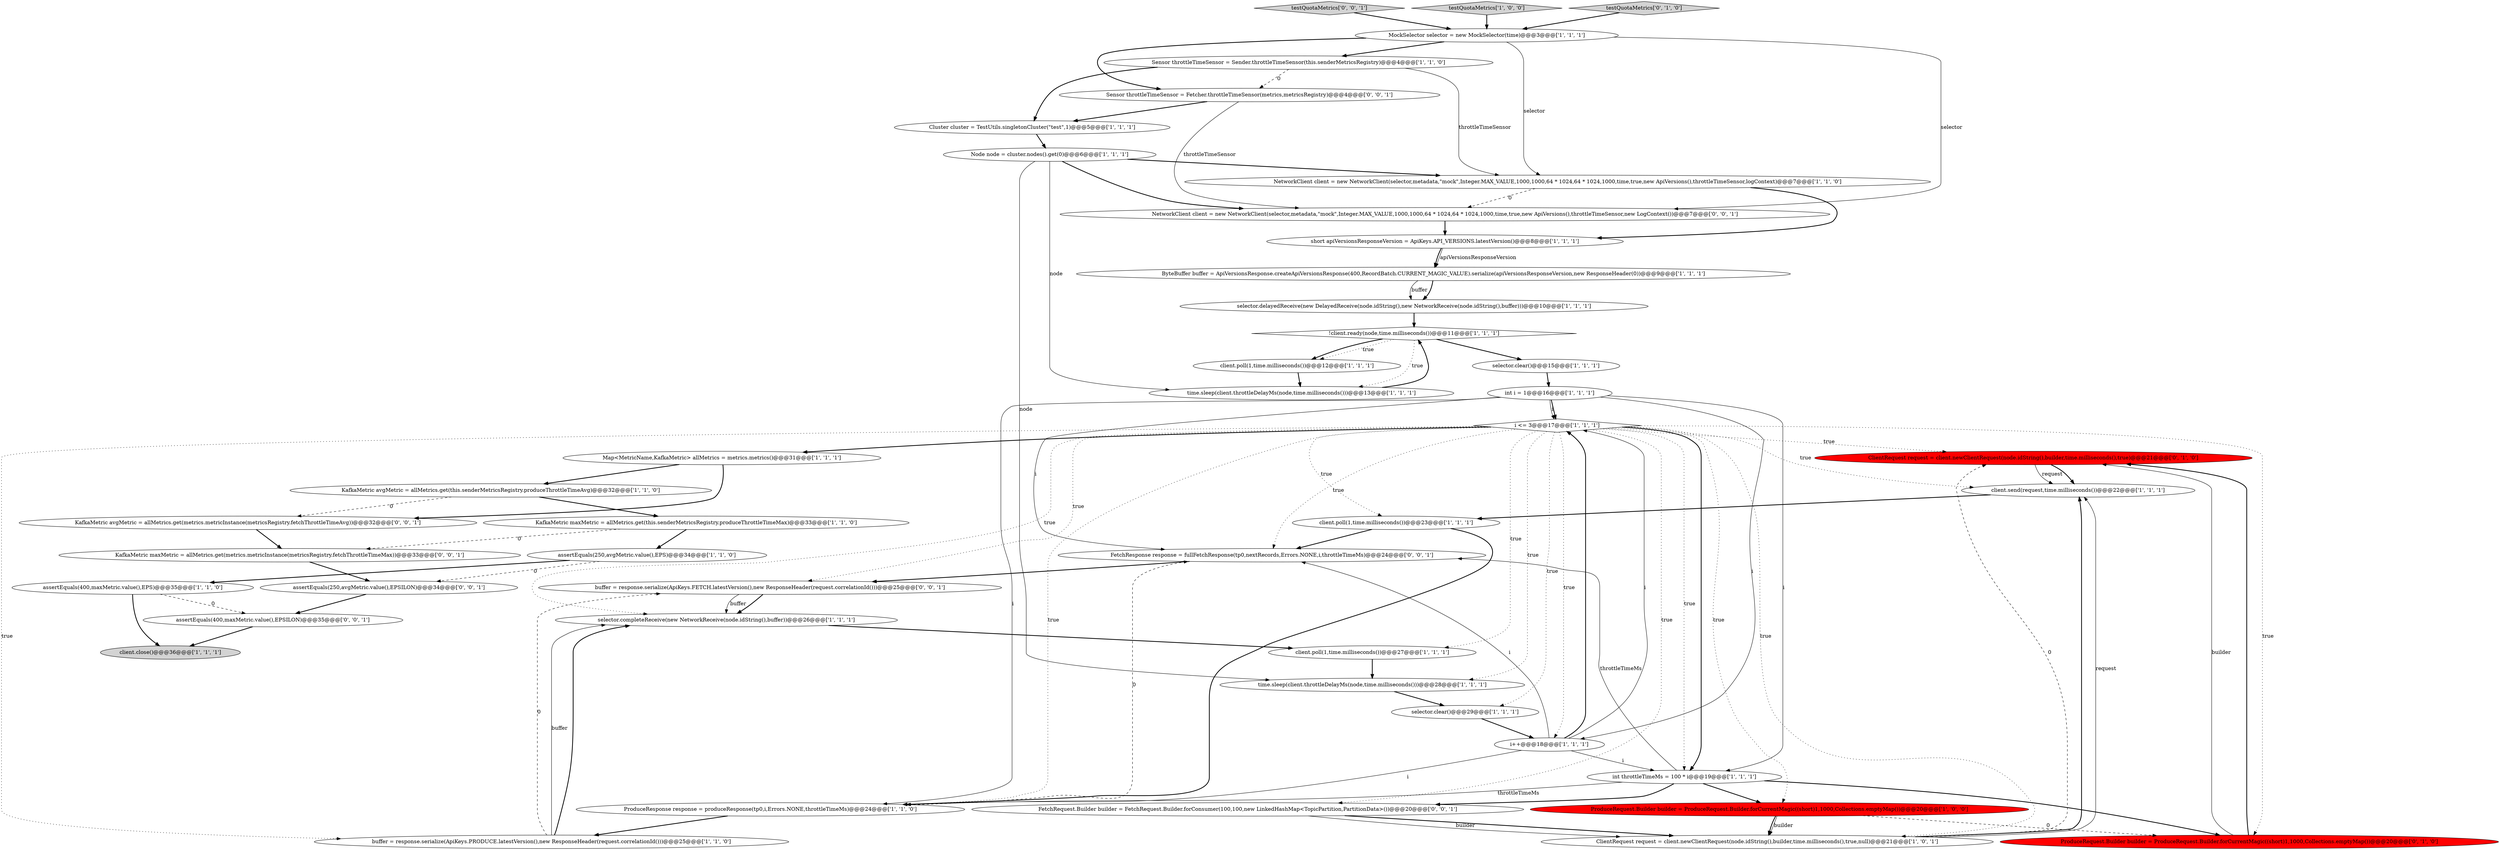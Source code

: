 digraph {
42 [style = filled, label = "assertEquals(400,maxMetric.value(),EPSILON)@@@35@@@['0', '0', '1']", fillcolor = white, shape = ellipse image = "AAA0AAABBB3BBB"];
38 [style = filled, label = "testQuotaMetrics['0', '0', '1']", fillcolor = lightgray, shape = diamond image = "AAA0AAABBB3BBB"];
35 [style = filled, label = "ClientRequest request = client.newClientRequest(node.idString(),builder,time.milliseconds(),true)@@@21@@@['0', '1', '0']", fillcolor = red, shape = ellipse image = "AAA1AAABBB2BBB"];
26 [style = filled, label = "client.close()@@@36@@@['1', '1', '1']", fillcolor = lightgray, shape = ellipse image = "AAA0AAABBB1BBB"];
10 [style = filled, label = "KafkaMetric avgMetric = allMetrics.get(this.senderMetricsRegistry.produceThrottleTimeAvg)@@@32@@@['1', '1', '0']", fillcolor = white, shape = ellipse image = "AAA0AAABBB1BBB"];
39 [style = filled, label = "buffer = response.serialize(ApiKeys.FETCH.latestVersion(),new ResponseHeader(request.correlationId()))@@@25@@@['0', '0', '1']", fillcolor = white, shape = ellipse image = "AAA0AAABBB3BBB"];
43 [style = filled, label = "FetchResponse response = fullFetchResponse(tp0,nextRecords,Errors.NONE,i,throttleTimeMs)@@@24@@@['0', '0', '1']", fillcolor = white, shape = ellipse image = "AAA0AAABBB3BBB"];
13 [style = filled, label = "Map<MetricName,KafkaMetric> allMetrics = metrics.metrics()@@@31@@@['1', '1', '1']", fillcolor = white, shape = ellipse image = "AAA0AAABBB1BBB"];
18 [style = filled, label = "ProduceRequest.Builder builder = ProduceRequest.Builder.forCurrentMagic((short)1,1000,Collections.emptyMap())@@@20@@@['1', '0', '0']", fillcolor = red, shape = ellipse image = "AAA1AAABBB1BBB"];
23 [style = filled, label = "time.sleep(client.throttleDelayMs(node,time.milliseconds()))@@@13@@@['1', '1', '1']", fillcolor = white, shape = ellipse image = "AAA0AAABBB1BBB"];
25 [style = filled, label = "i++@@@18@@@['1', '1', '1']", fillcolor = white, shape = ellipse image = "AAA0AAABBB1BBB"];
15 [style = filled, label = "selector.clear()@@@15@@@['1', '1', '1']", fillcolor = white, shape = ellipse image = "AAA0AAABBB1BBB"];
3 [style = filled, label = "testQuotaMetrics['1', '0', '0']", fillcolor = lightgray, shape = diamond image = "AAA0AAABBB1BBB"];
20 [style = filled, label = "MockSelector selector = new MockSelector(time)@@@3@@@['1', '1', '1']", fillcolor = white, shape = ellipse image = "AAA0AAABBB1BBB"];
4 [style = filled, label = "buffer = response.serialize(ApiKeys.PRODUCE.latestVersion(),new ResponseHeader(request.correlationId()))@@@25@@@['1', '1', '0']", fillcolor = white, shape = ellipse image = "AAA0AAABBB1BBB"];
7 [style = filled, label = "client.poll(1,time.milliseconds())@@@27@@@['1', '1', '1']", fillcolor = white, shape = ellipse image = "AAA0AAABBB1BBB"];
19 [style = filled, label = "!client.ready(node,time.milliseconds())@@@11@@@['1', '1', '1']", fillcolor = white, shape = diamond image = "AAA0AAABBB1BBB"];
40 [style = filled, label = "KafkaMetric avgMetric = allMetrics.get(metrics.metricInstance(metricsRegistry.fetchThrottleTimeAvg))@@@32@@@['0', '0', '1']", fillcolor = white, shape = ellipse image = "AAA0AAABBB3BBB"];
22 [style = filled, label = "client.poll(1,time.milliseconds())@@@12@@@['1', '1', '1']", fillcolor = white, shape = ellipse image = "AAA0AAABBB1BBB"];
28 [style = filled, label = "Cluster cluster = TestUtils.singletonCluster(\"test\",1)@@@5@@@['1', '1', '1']", fillcolor = white, shape = ellipse image = "AAA0AAABBB1BBB"];
37 [style = filled, label = "FetchRequest.Builder builder = FetchRequest.Builder.forConsumer(100,100,new LinkedHashMap<TopicPartition,PartitionData>())@@@20@@@['0', '0', '1']", fillcolor = white, shape = ellipse image = "AAA0AAABBB3BBB"];
17 [style = filled, label = "assertEquals(250,avgMetric.value(),EPS)@@@34@@@['1', '1', '0']", fillcolor = white, shape = ellipse image = "AAA0AAABBB1BBB"];
30 [style = filled, label = "NetworkClient client = new NetworkClient(selector,metadata,\"mock\",Integer.MAX_VALUE,1000,1000,64 * 1024,64 * 1024,1000,time,true,new ApiVersions(),throttleTimeSensor,logContext)@@@7@@@['1', '1', '0']", fillcolor = white, shape = ellipse image = "AAA0AAABBB1BBB"];
5 [style = filled, label = "selector.delayedReceive(new DelayedReceive(node.idString(),new NetworkReceive(node.idString(),buffer)))@@@10@@@['1', '1', '1']", fillcolor = white, shape = ellipse image = "AAA0AAABBB1BBB"];
8 [style = filled, label = "time.sleep(client.throttleDelayMs(node,time.milliseconds()))@@@28@@@['1', '1', '1']", fillcolor = white, shape = ellipse image = "AAA0AAABBB1BBB"];
16 [style = filled, label = "ByteBuffer buffer = ApiVersionsResponse.createApiVersionsResponse(400,RecordBatch.CURRENT_MAGIC_VALUE).serialize(apiVersionsResponseVersion,new ResponseHeader(0))@@@9@@@['1', '1', '1']", fillcolor = white, shape = ellipse image = "AAA0AAABBB1BBB"];
24 [style = filled, label = "Sensor throttleTimeSensor = Sender.throttleTimeSensor(this.senderMetricsRegistry)@@@4@@@['1', '1', '0']", fillcolor = white, shape = ellipse image = "AAA0AAABBB1BBB"];
27 [style = filled, label = "KafkaMetric maxMetric = allMetrics.get(this.senderMetricsRegistry.produceThrottleTimeMax)@@@33@@@['1', '1', '0']", fillcolor = white, shape = ellipse image = "AAA0AAABBB1BBB"];
29 [style = filled, label = "client.poll(1,time.milliseconds())@@@23@@@['1', '1', '1']", fillcolor = white, shape = ellipse image = "AAA0AAABBB1BBB"];
14 [style = filled, label = "i <= 3@@@17@@@['1', '1', '1']", fillcolor = white, shape = diamond image = "AAA0AAABBB1BBB"];
33 [style = filled, label = "ProduceRequest.Builder builder = ProduceRequest.Builder.forCurrentMagic((short)1,1000,Collections.emptyMap())@@@20@@@['0', '1', '0']", fillcolor = red, shape = ellipse image = "AAA1AAABBB2BBB"];
32 [style = filled, label = "short apiVersionsResponseVersion = ApiKeys.API_VERSIONS.latestVersion()@@@8@@@['1', '1', '1']", fillcolor = white, shape = ellipse image = "AAA0AAABBB1BBB"];
11 [style = filled, label = "client.send(request,time.milliseconds())@@@22@@@['1', '1', '1']", fillcolor = white, shape = ellipse image = "AAA0AAABBB1BBB"];
2 [style = filled, label = "selector.clear()@@@29@@@['1', '1', '1']", fillcolor = white, shape = ellipse image = "AAA0AAABBB1BBB"];
44 [style = filled, label = "KafkaMetric maxMetric = allMetrics.get(metrics.metricInstance(metricsRegistry.fetchThrottleTimeMax))@@@33@@@['0', '0', '1']", fillcolor = white, shape = ellipse image = "AAA0AAABBB3BBB"];
9 [style = filled, label = "ProduceResponse response = produceResponse(tp0,i,Errors.NONE,throttleTimeMs)@@@24@@@['1', '1', '0']", fillcolor = white, shape = ellipse image = "AAA0AAABBB1BBB"];
6 [style = filled, label = "assertEquals(400,maxMetric.value(),EPS)@@@35@@@['1', '1', '0']", fillcolor = white, shape = ellipse image = "AAA0AAABBB1BBB"];
36 [style = filled, label = "NetworkClient client = new NetworkClient(selector,metadata,\"mock\",Integer.MAX_VALUE,1000,1000,64 * 1024,64 * 1024,1000,time,true,new ApiVersions(),throttleTimeSensor,new LogContext())@@@7@@@['0', '0', '1']", fillcolor = white, shape = ellipse image = "AAA0AAABBB3BBB"];
34 [style = filled, label = "testQuotaMetrics['0', '1', '0']", fillcolor = lightgray, shape = diamond image = "AAA0AAABBB2BBB"];
41 [style = filled, label = "assertEquals(250,avgMetric.value(),EPSILON)@@@34@@@['0', '0', '1']", fillcolor = white, shape = ellipse image = "AAA0AAABBB3BBB"];
0 [style = filled, label = "Node node = cluster.nodes().get(0)@@@6@@@['1', '1', '1']", fillcolor = white, shape = ellipse image = "AAA0AAABBB1BBB"];
1 [style = filled, label = "ClientRequest request = client.newClientRequest(node.idString(),builder,time.milliseconds(),true,null)@@@21@@@['1', '0', '1']", fillcolor = white, shape = ellipse image = "AAA0AAABBB1BBB"];
21 [style = filled, label = "selector.completeReceive(new NetworkReceive(node.idString(),buffer))@@@26@@@['1', '1', '1']", fillcolor = white, shape = ellipse image = "AAA0AAABBB1BBB"];
31 [style = filled, label = "int throttleTimeMs = 100 * i@@@19@@@['1', '1', '1']", fillcolor = white, shape = ellipse image = "AAA0AAABBB1BBB"];
12 [style = filled, label = "int i = 1@@@16@@@['1', '1', '1']", fillcolor = white, shape = ellipse image = "AAA0AAABBB1BBB"];
45 [style = filled, label = "Sensor throttleTimeSensor = Fetcher.throttleTimeSensor(metrics,metricsRegistry)@@@4@@@['0', '0', '1']", fillcolor = white, shape = ellipse image = "AAA0AAABBB3BBB"];
0->30 [style = bold, label=""];
31->37 [style = bold, label=""];
34->20 [style = bold, label=""];
25->43 [style = solid, label="i"];
0->8 [style = solid, label="node"];
12->25 [style = solid, label="i"];
11->29 [style = bold, label=""];
25->14 [style = bold, label=""];
4->39 [style = dashed, label="0"];
7->8 [style = bold, label=""];
17->41 [style = dashed, label="0"];
28->0 [style = bold, label=""];
14->21 [style = dotted, label="true"];
14->39 [style = dotted, label="true"];
14->7 [style = dotted, label="true"];
27->17 [style = bold, label=""];
4->21 [style = solid, label="buffer"];
29->43 [style = bold, label=""];
14->11 [style = dotted, label="true"];
35->11 [style = solid, label="request"];
19->15 [style = bold, label=""];
2->25 [style = bold, label=""];
14->18 [style = dotted, label="true"];
20->45 [style = bold, label=""];
20->30 [style = solid, label="selector"];
18->33 [style = dashed, label="0"];
12->31 [style = solid, label="i"];
24->28 [style = bold, label=""];
14->2 [style = dotted, label="true"];
37->1 [style = bold, label=""];
4->21 [style = bold, label=""];
6->42 [style = dashed, label="0"];
25->9 [style = solid, label="i"];
13->40 [style = bold, label=""];
30->36 [style = dashed, label="0"];
22->23 [style = bold, label=""];
18->1 [style = solid, label="builder"];
0->36 [style = bold, label=""];
1->11 [style = bold, label=""];
25->14 [style = solid, label="i"];
0->23 [style = solid, label="node"];
24->45 [style = dashed, label="0"];
12->14 [style = solid, label="i"];
18->1 [style = bold, label=""];
14->37 [style = dotted, label="true"];
31->33 [style = bold, label=""];
45->36 [style = solid, label="throttleTimeSensor"];
14->25 [style = dotted, label="true"];
19->22 [style = dotted, label="true"];
12->14 [style = bold, label=""];
44->41 [style = bold, label=""];
21->7 [style = bold, label=""];
15->12 [style = bold, label=""];
14->1 [style = dotted, label="true"];
14->4 [style = dotted, label="true"];
19->22 [style = bold, label=""];
13->10 [style = bold, label=""];
32->16 [style = solid, label="apiVersionsResponseVersion"];
38->20 [style = bold, label=""];
6->26 [style = bold, label=""];
1->35 [style = dashed, label="0"];
17->6 [style = bold, label=""];
30->32 [style = bold, label=""];
32->16 [style = bold, label=""];
25->31 [style = solid, label="i"];
9->43 [style = dashed, label="0"];
5->19 [style = bold, label=""];
39->21 [style = bold, label=""];
31->43 [style = solid, label="throttleTimeMs"];
10->40 [style = dashed, label="0"];
8->2 [style = bold, label=""];
39->21 [style = solid, label="buffer"];
23->19 [style = bold, label=""];
14->31 [style = bold, label=""];
14->8 [style = dotted, label="true"];
16->5 [style = bold, label=""];
24->30 [style = solid, label="throttleTimeSensor"];
27->44 [style = dashed, label="0"];
14->13 [style = bold, label=""];
43->39 [style = bold, label=""];
20->36 [style = solid, label="selector"];
33->35 [style = solid, label="builder"];
12->43 [style = solid, label="i"];
40->44 [style = bold, label=""];
1->11 [style = solid, label="request"];
42->26 [style = bold, label=""];
12->9 [style = solid, label="i"];
33->35 [style = bold, label=""];
14->33 [style = dotted, label="true"];
10->27 [style = bold, label=""];
9->4 [style = bold, label=""];
37->1 [style = solid, label="builder"];
29->9 [style = bold, label=""];
16->5 [style = solid, label="buffer"];
19->23 [style = dotted, label="true"];
36->32 [style = bold, label=""];
31->18 [style = bold, label=""];
14->43 [style = dotted, label="true"];
45->28 [style = bold, label=""];
31->9 [style = solid, label="throttleTimeMs"];
3->20 [style = bold, label=""];
35->11 [style = bold, label=""];
14->29 [style = dotted, label="true"];
14->31 [style = dotted, label="true"];
14->9 [style = dotted, label="true"];
14->35 [style = dotted, label="true"];
20->24 [style = bold, label=""];
41->42 [style = bold, label=""];
}
